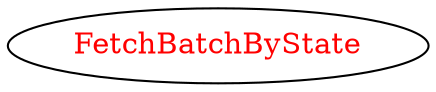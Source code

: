 digraph dependencyGraph {
 concentrate=true;
 ranksep="2.0";
 rankdir="LR"; 
 splines="ortho";
"FetchBatchByState" [fontcolor="red"];
}
